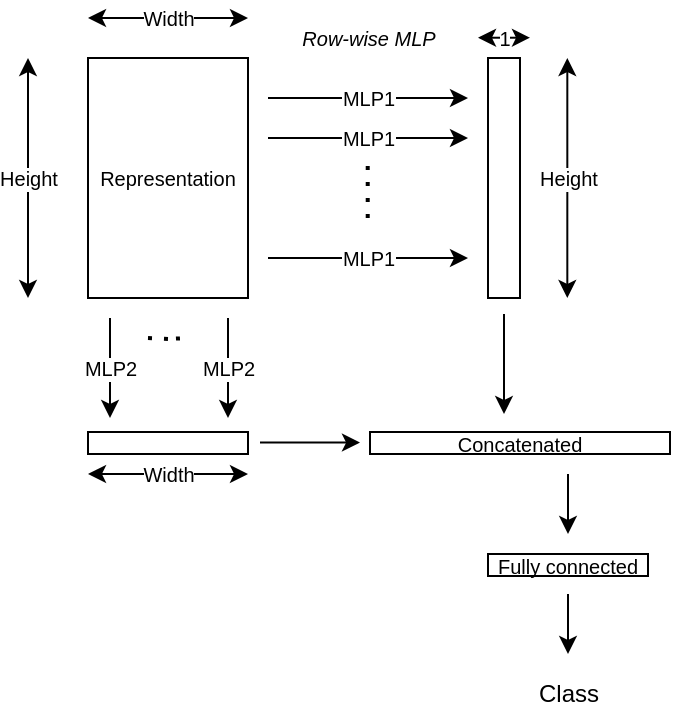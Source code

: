 <mxfile version="14.6.10"><diagram id="wJ5s5c51-pArfKUuff29" name="Page-1"><mxGraphModel dx="414" dy="358" grid="1" gridSize="10" guides="1" tooltips="1" connect="1" arrows="1" fold="1" page="1" pageScale="1" pageWidth="583" pageHeight="413" math="0" shadow="0"><root><mxCell id="0"/><mxCell id="1" parent="0"/><mxCell id="3xJXcUtRJugoShvUYgex-3" value="Representation" style="rounded=0;whiteSpace=wrap;html=1;fontSize=10;" parent="1" vertex="1"><mxGeometry x="104" y="52" width="80" height="120" as="geometry"/></mxCell><mxCell id="3xJXcUtRJugoShvUYgex-5" value="" style="rounded=0;whiteSpace=wrap;html=1;fontSize=10;" parent="1" vertex="1"><mxGeometry x="304" y="52" width="16" height="120" as="geometry"/></mxCell><mxCell id="3xJXcUtRJugoShvUYgex-6" value="" style="endArrow=classic;html=1;rounded=0;edgeStyle=orthogonalEdgeStyle;fontSize=10;" parent="1" edge="1"><mxGeometry x="74" y="32" as="geometry"><mxPoint x="194" y="72" as="sourcePoint"/><mxPoint x="294" y="72" as="targetPoint"/></mxGeometry></mxCell><mxCell id="3xJXcUtRJugoShvUYgex-7" value="MLP1" style="edgeLabel;resizable=0;html=1;align=center;verticalAlign=middle;fontSize=10;" parent="3xJXcUtRJugoShvUYgex-6" connectable="0" vertex="1"><mxGeometry relative="1" as="geometry"/></mxCell><mxCell id="3xJXcUtRJugoShvUYgex-8" value="" style="endArrow=classic;html=1;rounded=0;edgeStyle=orthogonalEdgeStyle;startArrow=classic;startFill=1;fontSize=10;" parent="1" edge="1"><mxGeometry x="74" y="32" as="geometry"><mxPoint x="104" y="32" as="sourcePoint"/><mxPoint x="184" y="32" as="targetPoint"/></mxGeometry></mxCell><mxCell id="3xJXcUtRJugoShvUYgex-9" value="Width" style="edgeLabel;resizable=0;html=1;align=center;verticalAlign=middle;fontSize=10;" parent="3xJXcUtRJugoShvUYgex-8" connectable="0" vertex="1"><mxGeometry relative="1" as="geometry"/></mxCell><mxCell id="3xJXcUtRJugoShvUYgex-10" value="" style="endArrow=classic;html=1;rounded=0;edgeStyle=orthogonalEdgeStyle;startArrow=classic;startFill=1;fontSize=10;" parent="1" edge="1"><mxGeometry x="74" y="32" as="geometry"><mxPoint x="74" y="172" as="sourcePoint"/><mxPoint x="74" y="52" as="targetPoint"/></mxGeometry></mxCell><mxCell id="3xJXcUtRJugoShvUYgex-11" value="Height" style="edgeLabel;resizable=0;html=1;align=center;verticalAlign=middle;fontSize=10;" parent="3xJXcUtRJugoShvUYgex-10" connectable="0" vertex="1"><mxGeometry relative="1" as="geometry"/></mxCell><mxCell id="3xJXcUtRJugoShvUYgex-12" value="" style="endArrow=classic;html=1;rounded=0;edgeStyle=orthogonalEdgeStyle;fontSize=10;" parent="1" edge="1"><mxGeometry x="74" y="32" as="geometry"><mxPoint x="194" y="92" as="sourcePoint"/><mxPoint x="294" y="92" as="targetPoint"/></mxGeometry></mxCell><mxCell id="3xJXcUtRJugoShvUYgex-13" value="MLP1" style="edgeLabel;resizable=0;html=1;align=center;verticalAlign=middle;fontSize=10;" parent="3xJXcUtRJugoShvUYgex-12" connectable="0" vertex="1"><mxGeometry relative="1" as="geometry"/></mxCell><mxCell id="3xJXcUtRJugoShvUYgex-14" value="" style="endArrow=classic;html=1;rounded=0;edgeStyle=orthogonalEdgeStyle;fontSize=10;" parent="1" edge="1"><mxGeometry x="74" y="32" as="geometry"><mxPoint x="194" y="152" as="sourcePoint"/><mxPoint x="294" y="152" as="targetPoint"/></mxGeometry></mxCell><mxCell id="3xJXcUtRJugoShvUYgex-15" value="MLP1" style="edgeLabel;resizable=0;html=1;align=center;verticalAlign=middle;fontSize=10;" parent="3xJXcUtRJugoShvUYgex-14" connectable="0" vertex="1"><mxGeometry relative="1" as="geometry"/></mxCell><mxCell id="3xJXcUtRJugoShvUYgex-16" value="&lt;font style=&quot;font-size: 10px&quot;&gt;&lt;i style=&quot;font-size: 10px;&quot;&gt;Row-wise MLP&lt;/i&gt;&lt;/font&gt;" style="text;html=1;align=center;verticalAlign=middle;resizable=0;points=[];autosize=1;strokeColor=none;fontSize=10;" parent="1" vertex="1"><mxGeometry x="204" y="32" width="80" height="20" as="geometry"/></mxCell><mxCell id="3xJXcUtRJugoShvUYgex-17" value="" style="endArrow=classic;html=1;rounded=0;edgeStyle=orthogonalEdgeStyle;startArrow=classic;startFill=1;fontSize=10;" parent="1" edge="1"><mxGeometry x="3.66" y="32" as="geometry"><mxPoint x="343.66" y="172" as="sourcePoint"/><mxPoint x="343.66" y="52" as="targetPoint"/></mxGeometry></mxCell><mxCell id="3xJXcUtRJugoShvUYgex-18" value="Height" style="edgeLabel;resizable=0;html=1;align=center;verticalAlign=middle;fontSize=10;" parent="3xJXcUtRJugoShvUYgex-17" connectable="0" vertex="1"><mxGeometry relative="1" as="geometry"/></mxCell><mxCell id="3xJXcUtRJugoShvUYgex-19" value="" style="endArrow=classic;html=1;rounded=0;edgeStyle=orthogonalEdgeStyle;startArrow=classic;startFill=1;fontSize=10;" parent="1" edge="1"><mxGeometry x="69" y="41.86" as="geometry"><mxPoint x="299" y="41.86" as="sourcePoint"/><mxPoint x="325" y="41.86" as="targetPoint"/></mxGeometry></mxCell><mxCell id="3xJXcUtRJugoShvUYgex-20" value="1" style="edgeLabel;resizable=0;html=1;align=center;verticalAlign=middle;fontSize=10;" parent="3xJXcUtRJugoShvUYgex-19" connectable="0" vertex="1"><mxGeometry relative="1" as="geometry"/></mxCell><mxCell id="3xJXcUtRJugoShvUYgex-21" value="" style="rounded=0;whiteSpace=wrap;html=1;fontSize=10;" parent="1" vertex="1"><mxGeometry x="104" y="239" width="80" height="11" as="geometry"/></mxCell><mxCell id="3xJXcUtRJugoShvUYgex-24" value="" style="endArrow=classic;html=1;rounded=0;edgeStyle=orthogonalEdgeStyle;startArrow=classic;startFill=1;fontSize=10;" parent="1" edge="1"><mxGeometry x="-126" y="-90" as="geometry"><mxPoint x="104" y="260" as="sourcePoint"/><mxPoint x="184" y="260" as="targetPoint"/></mxGeometry></mxCell><mxCell id="3xJXcUtRJugoShvUYgex-25" value="Width" style="edgeLabel;resizable=0;html=1;align=center;verticalAlign=middle;fontSize=10;" parent="3xJXcUtRJugoShvUYgex-24" connectable="0" vertex="1"><mxGeometry relative="1" as="geometry"/></mxCell><mxCell id="3xJXcUtRJugoShvUYgex-26" value="" style="endArrow=classic;html=1;rounded=0;edgeStyle=orthogonalEdgeStyle;fontSize=10;" parent="1" edge="1"><mxGeometry x="-126" y="32" as="geometry"><mxPoint x="115" y="182" as="sourcePoint"/><mxPoint x="115" y="232" as="targetPoint"/></mxGeometry></mxCell><mxCell id="3xJXcUtRJugoShvUYgex-27" value="MLP2" style="edgeLabel;resizable=0;html=1;align=center;verticalAlign=middle;fontSize=10;" parent="3xJXcUtRJugoShvUYgex-26" connectable="0" vertex="1"><mxGeometry relative="1" as="geometry"/></mxCell><mxCell id="3xJXcUtRJugoShvUYgex-30" value="" style="endArrow=classic;html=1;rounded=0;edgeStyle=orthogonalEdgeStyle;fontSize=10;" parent="1" edge="1"><mxGeometry x="-126" y="32" as="geometry"><mxPoint x="174" y="182" as="sourcePoint"/><mxPoint x="174" y="232" as="targetPoint"/></mxGeometry></mxCell><mxCell id="3xJXcUtRJugoShvUYgex-31" value="MLP2" style="edgeLabel;resizable=0;html=1;align=center;verticalAlign=middle;fontSize=10;" parent="3xJXcUtRJugoShvUYgex-30" connectable="0" vertex="1"><mxGeometry relative="1" as="geometry"/></mxCell><mxCell id="3xJXcUtRJugoShvUYgex-35" value="" style="endArrow=none;dashed=1;html=1;dashPattern=1 3;strokeWidth=2;rounded=0;edgeStyle=orthogonalEdgeStyle;fontSize=10;" parent="1" edge="1"><mxGeometry x="74" y="32" width="50" height="50" as="geometry"><mxPoint x="243.86" y="132" as="sourcePoint"/><mxPoint x="243.86" y="102" as="targetPoint"/></mxGeometry></mxCell><mxCell id="3xJXcUtRJugoShvUYgex-36" value="" style="endArrow=none;dashed=1;html=1;dashPattern=1 3;strokeWidth=2;rounded=0;edgeStyle=orthogonalEdgeStyle;fontSize=10;" parent="1" edge="1"><mxGeometry x="-126" y="32" width="50" height="50" as="geometry"><mxPoint x="134" y="192" as="sourcePoint"/><mxPoint x="154" y="192" as="targetPoint"/></mxGeometry></mxCell><mxCell id="kn6OifQekneeU4mF8Ubz-1" value="Fully connected" style="rounded=0;whiteSpace=wrap;html=1;fontSize=10;" vertex="1" parent="1"><mxGeometry x="304" y="300" width="80" height="11" as="geometry"/></mxCell><mxCell id="kn6OifQekneeU4mF8Ubz-2" value="" style="endArrow=none;html=1;rounded=0;edgeStyle=orthogonalEdgeStyle;startArrow=classic;startFill=1;fontSize=10;endFill=0;" edge="1" parent="1"><mxGeometry x="-28.34" y="110" as="geometry"><mxPoint x="312" y="230" as="sourcePoint"/><mxPoint x="312" y="180" as="targetPoint"/></mxGeometry></mxCell><mxCell id="kn6OifQekneeU4mF8Ubz-4" value="Concatenated" style="rounded=0;whiteSpace=wrap;html=1;fontSize=10;" vertex="1" parent="1"><mxGeometry x="245" y="239" width="150" height="11" as="geometry"/></mxCell><mxCell id="kn6OifQekneeU4mF8Ubz-6" value="" style="endArrow=none;html=1;rounded=0;edgeStyle=orthogonalEdgeStyle;startArrow=classic;startFill=1;fontSize=10;endFill=0;" edge="1" parent="1"><mxGeometry x="-100.34" y="124.3" as="geometry"><mxPoint x="240" y="244.3" as="sourcePoint"/><mxPoint x="190" y="244.3" as="targetPoint"/></mxGeometry></mxCell><mxCell id="kn6OifQekneeU4mF8Ubz-10" value="" style="endArrow=none;html=1;rounded=0;edgeStyle=orthogonalEdgeStyle;startArrow=classic;startFill=1;fontSize=10;endFill=0;" edge="1" parent="1"><mxGeometry x="13.66" y="160" as="geometry"><mxPoint x="344" y="290" as="sourcePoint"/><mxPoint x="344" y="260" as="targetPoint"/></mxGeometry></mxCell><mxCell id="kn6OifQekneeU4mF8Ubz-11" value="" style="endArrow=none;html=1;rounded=0;edgeStyle=orthogonalEdgeStyle;startArrow=classic;startFill=1;fontSize=10;endFill=0;" edge="1" parent="1"><mxGeometry x="13.66" y="220" as="geometry"><mxPoint x="344" y="350" as="sourcePoint"/><mxPoint x="344" y="320" as="targetPoint"/></mxGeometry></mxCell><mxCell id="kn6OifQekneeU4mF8Ubz-12" value="Class" style="text;html=1;align=center;verticalAlign=middle;resizable=0;points=[];autosize=1;strokeColor=none;" vertex="1" parent="1"><mxGeometry x="319" y="360" width="50" height="20" as="geometry"/></mxCell></root></mxGraphModel></diagram></mxfile>